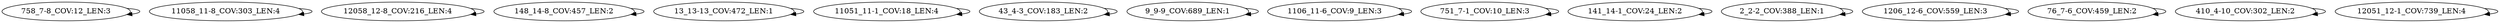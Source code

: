 digraph G {
    "758_7-8_COV:12_LEN:3" -> "758_7-8_COV:12_LEN:3";
    "11058_11-8_COV:303_LEN:4" -> "11058_11-8_COV:303_LEN:4";
    "12058_12-8_COV:216_LEN:4" -> "12058_12-8_COV:216_LEN:4";
    "148_14-8_COV:457_LEN:2" -> "148_14-8_COV:457_LEN:2";
    "13_13-13_COV:472_LEN:1" -> "13_13-13_COV:472_LEN:1";
    "11051_11-1_COV:18_LEN:4" -> "11051_11-1_COV:18_LEN:4";
    "43_4-3_COV:183_LEN:2" -> "43_4-3_COV:183_LEN:2";
    "9_9-9_COV:689_LEN:1" -> "9_9-9_COV:689_LEN:1";
    "1106_11-6_COV:9_LEN:3" -> "1106_11-6_COV:9_LEN:3";
    "751_7-1_COV:10_LEN:3" -> "751_7-1_COV:10_LEN:3";
    "141_14-1_COV:24_LEN:2" -> "141_14-1_COV:24_LEN:2";
    "2_2-2_COV:388_LEN:1" -> "2_2-2_COV:388_LEN:1";
    "1206_12-6_COV:559_LEN:3" -> "1206_12-6_COV:559_LEN:3";
    "76_7-6_COV:459_LEN:2" -> "76_7-6_COV:459_LEN:2";
    "410_4-10_COV:302_LEN:2" -> "410_4-10_COV:302_LEN:2";
    "12051_12-1_COV:739_LEN:4" -> "12051_12-1_COV:739_LEN:4";
}
